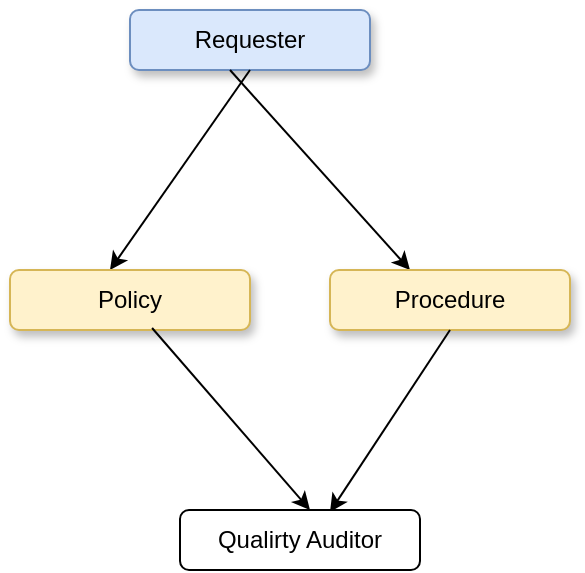 <mxfile version="26.0.12">
  <diagram name="Page-1" id="KioCsdmaFfFwMft-_4OP">
    <mxGraphModel dx="1434" dy="772" grid="1" gridSize="10" guides="1" tooltips="1" connect="1" arrows="1" fold="1" page="1" pageScale="1" pageWidth="850" pageHeight="1100" math="0" shadow="0">
      <root>
        <mxCell id="0" />
        <mxCell id="1" parent="0" />
        <mxCell id="vmeNuOUG531gkNh0m7HF-1" value="Requester" style="rounded=1;whiteSpace=wrap;html=1;fillColor=#dae8fc;strokeColor=#6c8ebf;shadow=1;" vertex="1" parent="1">
          <mxGeometry x="340" y="140" width="120" height="30" as="geometry" />
        </mxCell>
        <mxCell id="vmeNuOUG531gkNh0m7HF-5" value="" style="endArrow=classic;html=1;rounded=0;exitX=0.5;exitY=1;exitDx=0;exitDy=0;" edge="1" parent="1" source="vmeNuOUG531gkNh0m7HF-1">
          <mxGeometry width="50" height="50" relative="1" as="geometry">
            <mxPoint x="400" y="450" as="sourcePoint" />
            <mxPoint x="330" y="270" as="targetPoint" />
          </mxGeometry>
        </mxCell>
        <mxCell id="vmeNuOUG531gkNh0m7HF-6" value="" style="endArrow=classic;html=1;rounded=0;exitX=0.5;exitY=1;exitDx=0;exitDy=0;" edge="1" parent="1">
          <mxGeometry width="50" height="50" relative="1" as="geometry">
            <mxPoint x="390" y="170" as="sourcePoint" />
            <mxPoint x="480" y="270" as="targetPoint" />
          </mxGeometry>
        </mxCell>
        <mxCell id="vmeNuOUG531gkNh0m7HF-8" value="Policy" style="rounded=1;whiteSpace=wrap;html=1;fillColor=#fff2cc;strokeColor=#d6b656;shadow=1;" vertex="1" parent="1">
          <mxGeometry x="280" y="270" width="120" height="30" as="geometry" />
        </mxCell>
        <mxCell id="vmeNuOUG531gkNh0m7HF-9" value="Procedure" style="rounded=1;whiteSpace=wrap;html=1;fillColor=#fff2cc;strokeColor=#d6b656;shadow=1;" vertex="1" parent="1">
          <mxGeometry x="440" y="270" width="120" height="30" as="geometry" />
        </mxCell>
        <mxCell id="vmeNuOUG531gkNh0m7HF-10" value="" style="endArrow=classic;html=1;rounded=0;exitX=0.592;exitY=0.967;exitDx=0;exitDy=0;exitPerimeter=0;" edge="1" parent="1" source="vmeNuOUG531gkNh0m7HF-8">
          <mxGeometry width="50" height="50" relative="1" as="geometry">
            <mxPoint x="400" y="450" as="sourcePoint" />
            <mxPoint x="430" y="390" as="targetPoint" />
          </mxGeometry>
        </mxCell>
        <mxCell id="vmeNuOUG531gkNh0m7HF-12" value="" style="endArrow=classic;html=1;rounded=0;exitX=0.592;exitY=0.967;exitDx=0;exitDy=0;exitPerimeter=0;" edge="1" parent="1">
          <mxGeometry width="50" height="50" relative="1" as="geometry">
            <mxPoint x="500" y="300" as="sourcePoint" />
            <mxPoint x="440" y="391" as="targetPoint" />
          </mxGeometry>
        </mxCell>
        <mxCell id="vmeNuOUG531gkNh0m7HF-13" value="Qualirty Auditor" style="rounded=1;whiteSpace=wrap;html=1;" vertex="1" parent="1">
          <mxGeometry x="365" y="390" width="120" height="30" as="geometry" />
        </mxCell>
      </root>
    </mxGraphModel>
  </diagram>
</mxfile>
